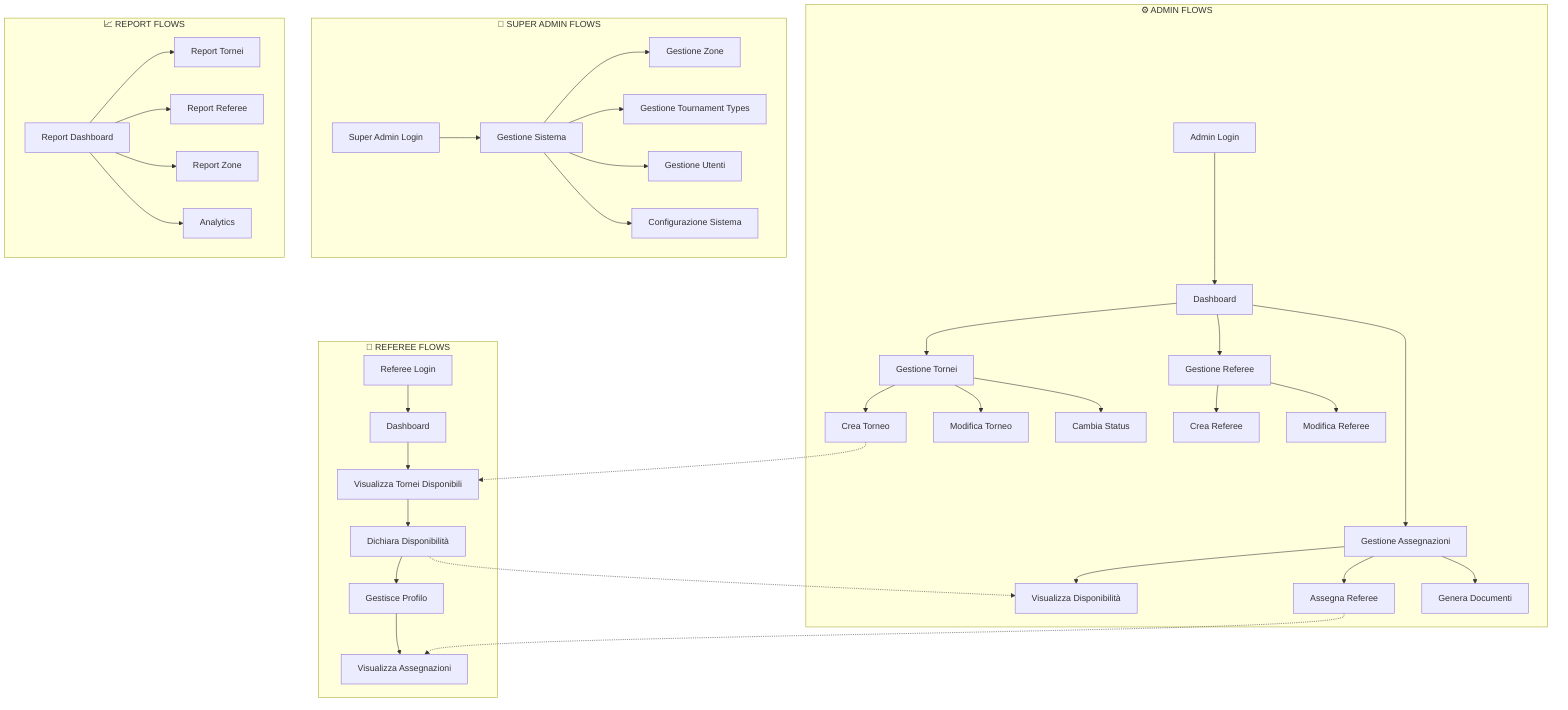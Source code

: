 graph TB
    subgraph "👤 REFEREE FLOWS"
        R1[Referee Login] --> R2[Dashboard]
        R2 --> R3[Visualizza Tornei Disponibili]
        R3 --> R4[Dichiara Disponibilità]
        R4 --> R5[Gestisce Profilo]
        R5 --> R6[Visualizza Assegnazioni]
    end

    subgraph "⚙️ ADMIN FLOWS"
        A1[Admin Login] --> A2[Dashboard]
        A2 --> A3[Gestione Tornei]
        A2 --> A4[Gestione Referee]
        A2 --> A5[Gestione Assegnazioni]
        A3 --> A31[Crea Torneo]
        A3 --> A32[Modifica Torneo]
        A3 --> A33[Cambia Status]
        A4 --> A41[Crea Referee]
        A4 --> A42[Modifica Referee]
        A5 --> A51[Visualizza Disponibilità]
        A5 --> A52[Assegna Referee]
        A5 --> A53[Genera Documenti]
    end

    subgraph "🔧 SUPER ADMIN FLOWS"
        SA1[Super Admin Login] --> SA2[Gestione Sistema]
        SA2 --> SA3[Gestione Zone]
        SA2 --> SA4[Gestione Tournament Types]
        SA2 --> SA5[Gestione Utenti]
        SA2 --> SA6[Configurazione Sistema]
    end

    subgraph "📈 REPORT FLOWS"
        RP1[Report Dashboard] --> RP2[Report Tornei]
        RP1 --> RP3[Report Referee]
        RP1 --> RP4[Report Zone]
        RP1 --> RP5[Analytics]
    end

    R4 -.-> A51
    A52 -.-> R6
    A31 -.-> R3